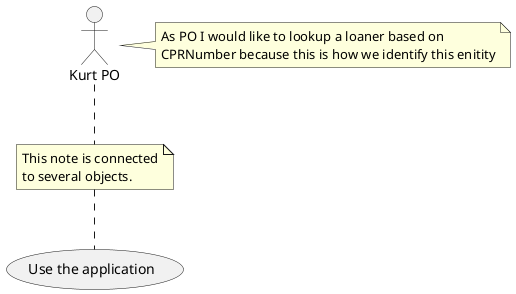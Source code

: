 @startuml
:Kurt PO: as PO
(Use the application) as (Use)

note right of (PO)
As PO I would like to lookup a loaner based on
CPRNumber because this is how we identify this enitity
end note

note "This note is connected\nto several objects." as N2
(PO) .. N2
N2 .. (Use)
@enduml
